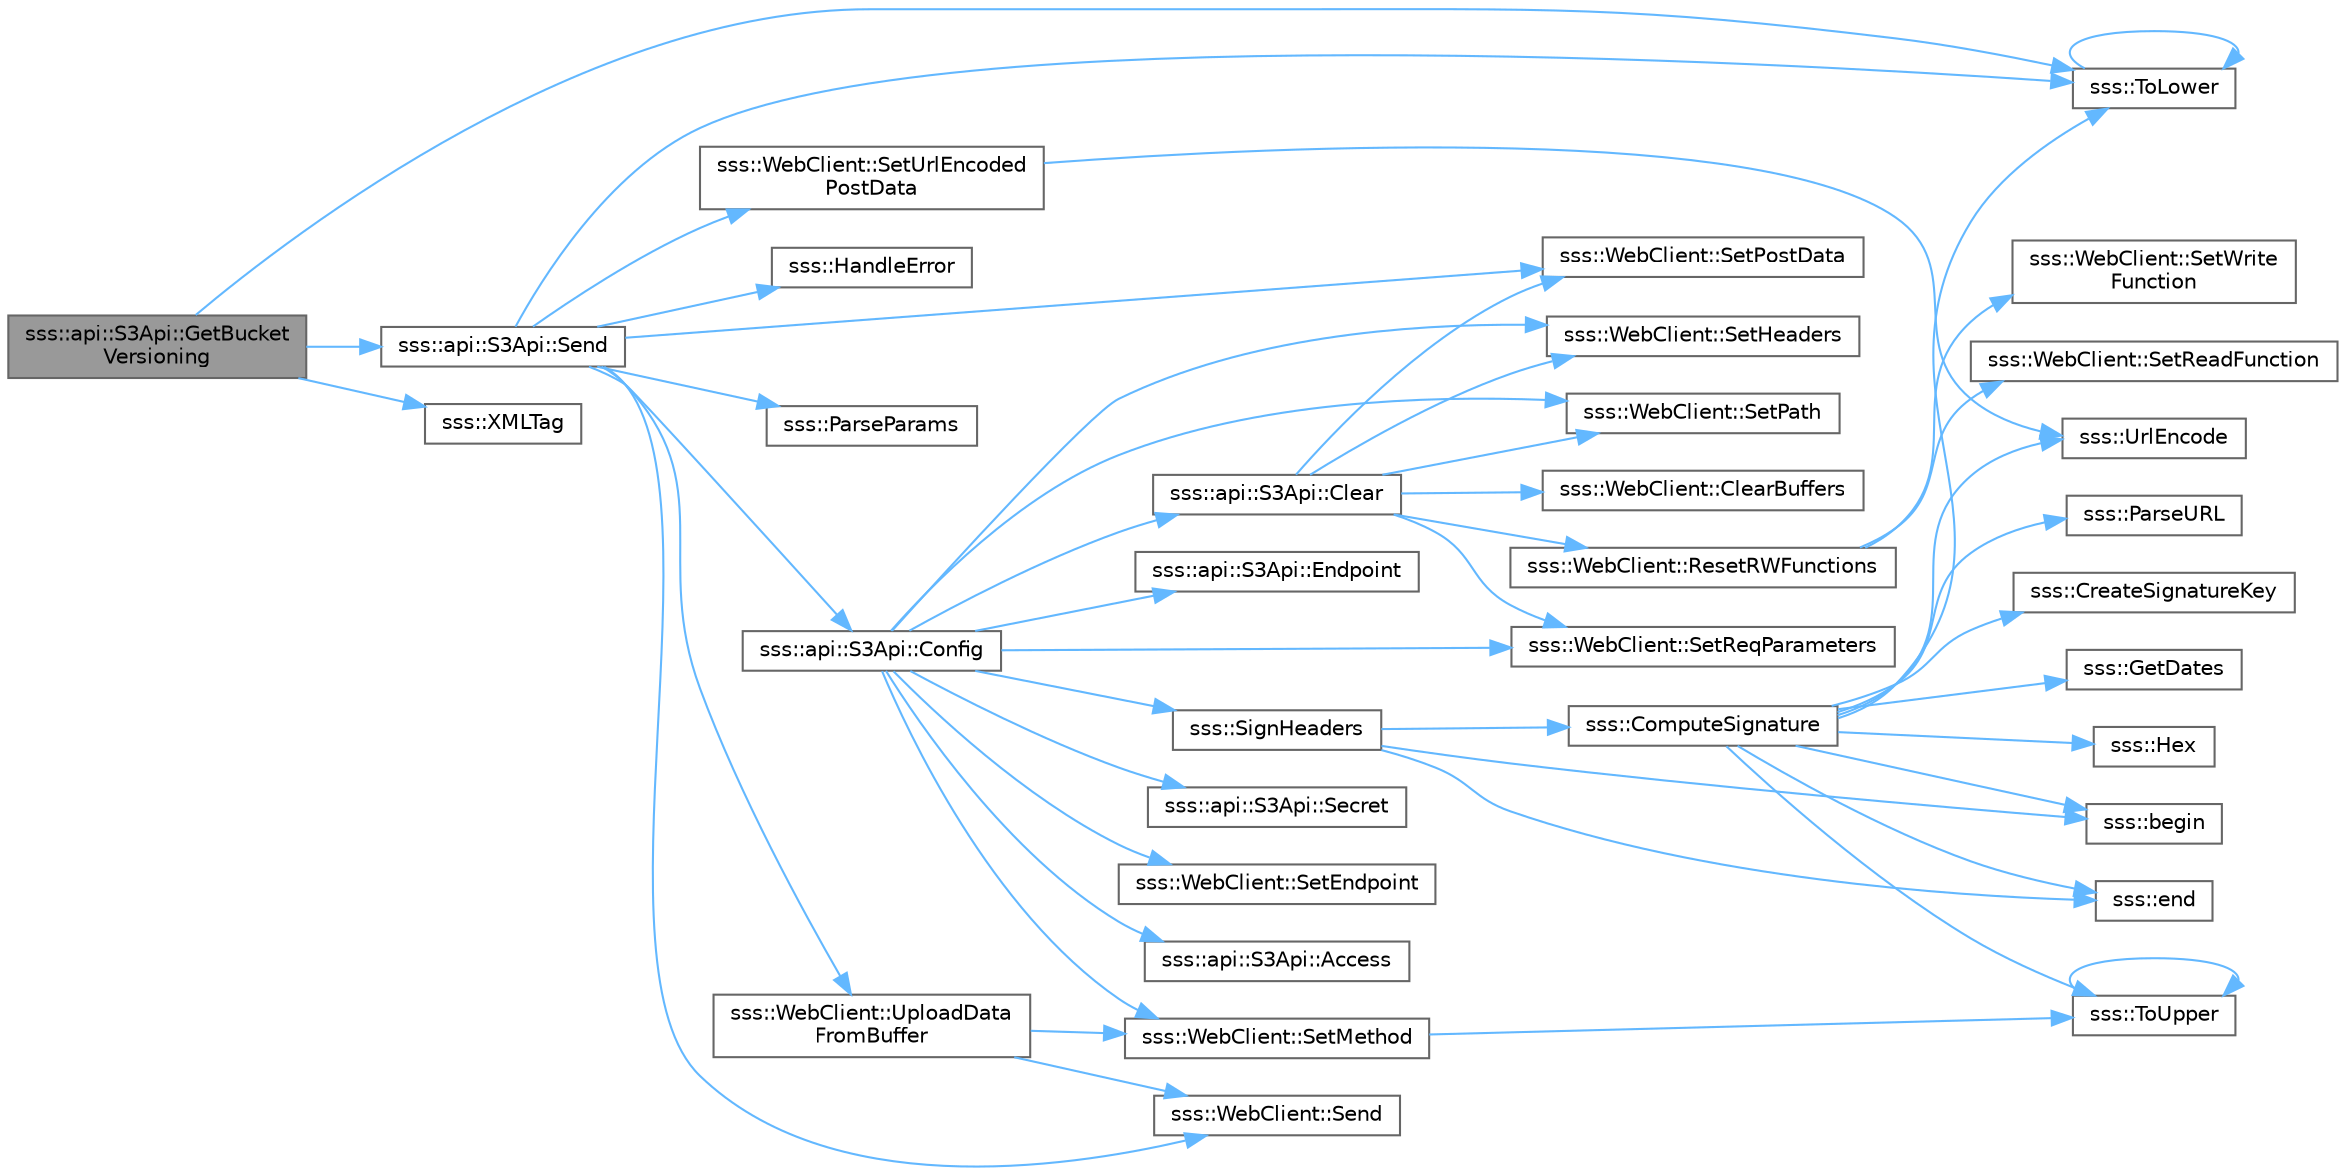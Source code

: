 digraph "sss::api::S3Api::GetBucketVersioning"
{
 // INTERACTIVE_SVG=YES
 // LATEX_PDF_SIZE
  bgcolor="transparent";
  edge [fontname=Helvetica,fontsize=10,labelfontname=Helvetica,labelfontsize=10];
  node [fontname=Helvetica,fontsize=10,shape=box,height=0.2,width=0.4];
  rankdir="LR";
  Node1 [id="Node000001",label="sss::api::S3Api::GetBucket\lVersioning",height=0.2,width=0.4,color="gray40", fillcolor="grey60", style="filled", fontcolor="black",tooltip="Retrieve versioning status."];
  Node1 -> Node2 [id="edge1_Node000001_Node000002",color="steelblue1",style="solid",tooltip=" "];
  Node2 [id="Node000002",label="sss::api::S3Api::Send",height=0.2,width=0.4,color="grey40", fillcolor="white", style="filled",URL="$classsss_1_1api_1_1S3Api.html#ad09581bf28c4bbbcbb71b329959ec1ae",tooltip="Send request."];
  Node2 -> Node3 [id="edge2_Node000002_Node000003",color="steelblue1",style="solid",tooltip=" "];
  Node3 [id="Node000003",label="sss::api::S3Api::Config",height=0.2,width=0.4,color="grey40", fillcolor="white", style="filled",URL="$classsss_1_1api_1_1S3Api.html#a840772746fbb0a79c161037da7b24a31",tooltip="Configure instance."];
  Node3 -> Node4 [id="edge3_Node000003_Node000004",color="steelblue1",style="solid",tooltip=" "];
  Node4 [id="Node000004",label="sss::api::S3Api::Access",height=0.2,width=0.4,color="grey40", fillcolor="white", style="filled",URL="$classsss_1_1api_1_1S3Api.html#aea9741d60e74775ccd4de1c2c58f64fa",tooltip=" "];
  Node3 -> Node5 [id="edge4_Node000003_Node000005",color="steelblue1",style="solid",tooltip=" "];
  Node5 [id="Node000005",label="sss::api::S3Api::Clear",height=0.2,width=0.4,color="grey40", fillcolor="white", style="filled",URL="$classsss_1_1api_1_1S3Api.html#a3718745d3b940462ae9f3b78f773b3a6",tooltip="Clear data and reset read and write functions."];
  Node5 -> Node6 [id="edge5_Node000005_Node000006",color="steelblue1",style="solid",tooltip=" "];
  Node6 [id="Node000006",label="sss::WebClient::ClearBuffers",height=0.2,width=0.4,color="grey40", fillcolor="white", style="filled",URL="$classsss_1_1WebClient.html#a381f5715b7a2f19a0d4414d278874bae",tooltip="Clear internal buffers."];
  Node5 -> Node7 [id="edge6_Node000005_Node000007",color="steelblue1",style="solid",tooltip=" "];
  Node7 [id="Node000007",label="sss::WebClient::ResetRWFunctions",height=0.2,width=0.4,color="grey40", fillcolor="white", style="filled",URL="$classsss_1_1WebClient.html#a96837f149bb473853a6523d096a25c56",tooltip="Reset read/write functions to default."];
  Node7 -> Node8 [id="edge7_Node000007_Node000008",color="steelblue1",style="solid",tooltip=" "];
  Node8 [id="Node000008",label="sss::WebClient::SetReadFunction",height=0.2,width=0.4,color="grey40", fillcolor="white", style="filled",URL="$classsss_1_1WebClient.html#a88dbcc61562e84aa9ebf1eabf887ac28",tooltip=" "];
  Node7 -> Node9 [id="edge8_Node000007_Node000009",color="steelblue1",style="solid",tooltip=" "];
  Node9 [id="Node000009",label="sss::WebClient::SetWrite\lFunction",height=0.2,width=0.4,color="grey40", fillcolor="white", style="filled",URL="$classsss_1_1WebClient.html#a002876073b3869a9b9a9d709d14f1d7e",tooltip=" "];
  Node5 -> Node10 [id="edge9_Node000005_Node000010",color="steelblue1",style="solid",tooltip=" "];
  Node10 [id="Node000010",label="sss::WebClient::SetHeaders",height=0.2,width=0.4,color="grey40", fillcolor="white", style="filled",URL="$classsss_1_1WebClient.html#a75890c14fbe4a4bbac61718a4f3c064d",tooltip=" "];
  Node5 -> Node11 [id="edge10_Node000005_Node000011",color="steelblue1",style="solid",tooltip=" "];
  Node11 [id="Node000011",label="sss::WebClient::SetPath",height=0.2,width=0.4,color="grey40", fillcolor="white", style="filled",URL="$classsss_1_1WebClient.html#a12b5db6b8c667024557ab58059d39994",tooltip=" "];
  Node5 -> Node12 [id="edge11_Node000005_Node000012",color="steelblue1",style="solid",tooltip=" "];
  Node12 [id="Node000012",label="sss::WebClient::SetPostData",height=0.2,width=0.4,color="grey40", fillcolor="white", style="filled",URL="$classsss_1_1WebClient.html#a51ce0ecf6487b6a43072643fe4f4cb4e",tooltip=" "];
  Node5 -> Node13 [id="edge12_Node000005_Node000013",color="steelblue1",style="solid",tooltip=" "];
  Node13 [id="Node000013",label="sss::WebClient::SetReqParameters",height=0.2,width=0.4,color="grey40", fillcolor="white", style="filled",URL="$classsss_1_1WebClient.html#a9bf978d95b79728f6d60fc2bdb4fe546",tooltip=" "];
  Node3 -> Node14 [id="edge13_Node000003_Node000014",color="steelblue1",style="solid",tooltip=" "];
  Node14 [id="Node000014",label="sss::api::S3Api::Endpoint",height=0.2,width=0.4,color="grey40", fillcolor="white", style="filled",URL="$classsss_1_1api_1_1S3Api.html#a25a999d87c121627166fc0a896f536c7",tooltip=" "];
  Node3 -> Node15 [id="edge14_Node000003_Node000015",color="steelblue1",style="solid",tooltip=" "];
  Node15 [id="Node000015",label="sss::api::S3Api::Secret",height=0.2,width=0.4,color="grey40", fillcolor="white", style="filled",URL="$classsss_1_1api_1_1S3Api.html#a6f518c16679e99f119966b36ac28463f",tooltip=" "];
  Node3 -> Node16 [id="edge15_Node000003_Node000016",color="steelblue1",style="solid",tooltip=" "];
  Node16 [id="Node000016",label="sss::WebClient::SetEndpoint",height=0.2,width=0.4,color="grey40", fillcolor="white", style="filled",URL="$classsss_1_1WebClient.html#afc3b7a92568fbb1ea447918920ca266e",tooltip="Set endpoint: <proto>://<server>:<port>"];
  Node3 -> Node10 [id="edge16_Node000003_Node000010",color="steelblue1",style="solid",tooltip=" "];
  Node3 -> Node17 [id="edge17_Node000003_Node000017",color="steelblue1",style="solid",tooltip=" "];
  Node17 [id="Node000017",label="sss::WebClient::SetMethod",height=0.2,width=0.4,color="grey40", fillcolor="white", style="filled",URL="$classsss_1_1WebClient.html#af6233ffd7b294e1e7e606e838dd44e9e",tooltip=" "];
  Node17 -> Node18 [id="edge18_Node000017_Node000018",color="steelblue1",style="solid",tooltip=" "];
  Node18 [id="Node000018",label="sss::ToUpper",height=0.2,width=0.4,color="grey40", fillcolor="white", style="filled",URL="$lib_2include_2utility_8h.html#ae153c064d6f1beda845702f67605b20e",tooltip=" "];
  Node18 -> Node18 [id="edge19_Node000018_Node000018",color="steelblue1",style="solid",tooltip=" "];
  Node3 -> Node11 [id="edge20_Node000003_Node000011",color="steelblue1",style="solid",tooltip=" "];
  Node3 -> Node13 [id="edge21_Node000003_Node000013",color="steelblue1",style="solid",tooltip=" "];
  Node3 -> Node19 [id="edge22_Node000003_Node000019",color="steelblue1",style="solid",tooltip=" "];
  Node19 [id="Node000019",label="sss::SignHeaders",height=0.2,width=0.4,color="grey40", fillcolor="white", style="filled",URL="$group__Sign.html#ga3ae8e18ef70752b7369fca66c40c526b",tooltip="Sign headers."];
  Node19 -> Node20 [id="edge23_Node000019_Node000020",color="steelblue1",style="solid",tooltip=" "];
  Node20 [id="Node000020",label="sss::begin",height=0.2,width=0.4,color="grey40", fillcolor="white", style="filled",URL="$group__Ranges.html#ga0aa7f3b15d2ebf9b597a1b5ba38ae8ac",tooltip="return iterator at start position"];
  Node19 -> Node21 [id="edge24_Node000019_Node000021",color="steelblue1",style="solid",tooltip=" "];
  Node21 [id="Node000021",label="sss::ComputeSignature",height=0.2,width=0.4,color="grey40", fillcolor="white", style="filled",URL="$group__Sign.html#ga532598da479904609d6c02e4c2a1311a",tooltip="Compute signature."];
  Node21 -> Node20 [id="edge25_Node000021_Node000020",color="steelblue1",style="solid",tooltip=" "];
  Node21 -> Node22 [id="edge26_Node000021_Node000022",color="steelblue1",style="solid",tooltip=" "];
  Node22 [id="Node000022",label="sss::CreateSignatureKey",height=0.2,width=0.4,color="grey40", fillcolor="white", style="filled",URL="$group__Internal.html#ga74c69f25ce04876e114759c0023b2a12",tooltip=" "];
  Node21 -> Node23 [id="edge27_Node000021_Node000023",color="steelblue1",style="solid",tooltip=" "];
  Node23 [id="Node000023",label="sss::end",height=0.2,width=0.4,color="grey40", fillcolor="white", style="filled",URL="$group__Ranges.html#ga4f73053571587e79eb3db628f5e6ef99",tooltip="return iterator at end position"];
  Node21 -> Node24 [id="edge28_Node000021_Node000024",color="steelblue1",style="solid",tooltip=" "];
  Node24 [id="Node000024",label="sss::GetDates",height=0.2,width=0.4,color="grey40", fillcolor="white", style="filled",URL="$group__Internal.html#ga50353a351a93b1213dc4e5211c767d85",tooltip=" "];
  Node21 -> Node25 [id="edge29_Node000021_Node000025",color="steelblue1",style="solid",tooltip=" "];
  Node25 [id="Node000025",label="sss::Hex",height=0.2,width=0.4,color="grey40", fillcolor="white", style="filled",URL="$group__Internal.html#ga990dfaae4abc6bf20a28f9772b7bcd16",tooltip="Byte to hex string conversion."];
  Node21 -> Node26 [id="edge30_Node000021_Node000026",color="steelblue1",style="solid",tooltip=" "];
  Node26 [id="Node000026",label="sss::ParseURL",height=0.2,width=0.4,color="grey40", fillcolor="white", style="filled",URL="$group__Internal.html#ga7160aa316f2c6633467b47588263c690",tooltip=" "];
  Node21 -> Node27 [id="edge31_Node000021_Node000027",color="steelblue1",style="solid",tooltip=" "];
  Node27 [id="Node000027",label="sss::ToLower",height=0.2,width=0.4,color="grey40", fillcolor="white", style="filled",URL="$lib_2include_2utility_8h.html#ab314781bb3f053ef5325b50f3a1b74f8",tooltip=" "];
  Node27 -> Node27 [id="edge32_Node000027_Node000027",color="steelblue1",style="solid",tooltip=" "];
  Node21 -> Node18 [id="edge33_Node000021_Node000018",color="steelblue1",style="solid",tooltip=" "];
  Node21 -> Node28 [id="edge34_Node000021_Node000028",color="steelblue1",style="solid",tooltip=" "];
  Node28 [id="Node000028",label="sss::UrlEncode",height=0.2,width=0.4,color="grey40", fillcolor="white", style="filled",URL="$group__Internal.html#ga0f079ace8729714b3949eabe22f228c9",tooltip=" "];
  Node19 -> Node23 [id="edge35_Node000019_Node000023",color="steelblue1",style="solid",tooltip=" "];
  Node2 -> Node29 [id="edge36_Node000002_Node000029",color="steelblue1",style="solid",tooltip=" "];
  Node29 [id="Node000029",label="sss::HandleError",height=0.2,width=0.4,color="grey40", fillcolor="white", style="filled",URL="$group__ErrorHandling.html#ga781648957bfce0bbc86cbdbff94e28a6",tooltip="handle errors when sending request receiving an 400 response"];
  Node2 -> Node30 [id="edge37_Node000002_Node000030",color="steelblue1",style="solid",tooltip=" "];
  Node30 [id="Node000030",label="sss::ParseParams",height=0.2,width=0.4,color="grey40", fillcolor="white", style="filled",URL="$group__Internal.html#ga2b8b08c2a4994a87377d83ccfa9a6a53",tooltip=" "];
  Node2 -> Node31 [id="edge38_Node000002_Node000031",color="steelblue1",style="solid",tooltip=" "];
  Node31 [id="Node000031",label="sss::WebClient::Send",height=0.2,width=0.4,color="grey40", fillcolor="white", style="filled",URL="$classsss_1_1WebClient.html#aa1d7484f0e09242ce53b24f9648ce50e",tooltip=" "];
  Node2 -> Node12 [id="edge39_Node000002_Node000012",color="steelblue1",style="solid",tooltip=" "];
  Node2 -> Node32 [id="edge40_Node000002_Node000032",color="steelblue1",style="solid",tooltip=" "];
  Node32 [id="Node000032",label="sss::WebClient::SetUrlEncoded\lPostData",height=0.2,width=0.4,color="grey40", fillcolor="white", style="filled",URL="$classsss_1_1WebClient.html#a7dfd984b33a29686fb0355b65b620e99",tooltip=" "];
  Node32 -> Node28 [id="edge41_Node000032_Node000028",color="steelblue1",style="solid",tooltip=" "];
  Node2 -> Node27 [id="edge42_Node000002_Node000027",color="steelblue1",style="solid",tooltip=" "];
  Node2 -> Node33 [id="edge43_Node000002_Node000033",color="steelblue1",style="solid",tooltip=" "];
  Node33 [id="Node000033",label="sss::WebClient::UploadData\lFromBuffer",height=0.2,width=0.4,color="grey40", fillcolor="white", style="filled",URL="$classsss_1_1WebClient.html#ae7b1f77bd4ae44585f2d49ea493bdcc5",tooltip="Upload data from memory buffer."];
  Node33 -> Node31 [id="edge44_Node000033_Node000031",color="steelblue1",style="solid",tooltip=" "];
  Node33 -> Node17 [id="edge45_Node000033_Node000017",color="steelblue1",style="solid",tooltip=" "];
  Node1 -> Node27 [id="edge46_Node000001_Node000027",color="steelblue1",style="solid",tooltip=" "];
  Node1 -> Node34 [id="edge47_Node000001_Node000034",color="steelblue1",style="solid",tooltip=" "];
  Node34 [id="Node000034",label="sss::XMLTag",height=0.2,width=0.4,color="grey40", fillcolor="white", style="filled",URL="$group__Parsing.html#gacf486071ed8bd3e6f76fe9ee23639bde",tooltip="Extract and return content of XML tag."];
}
